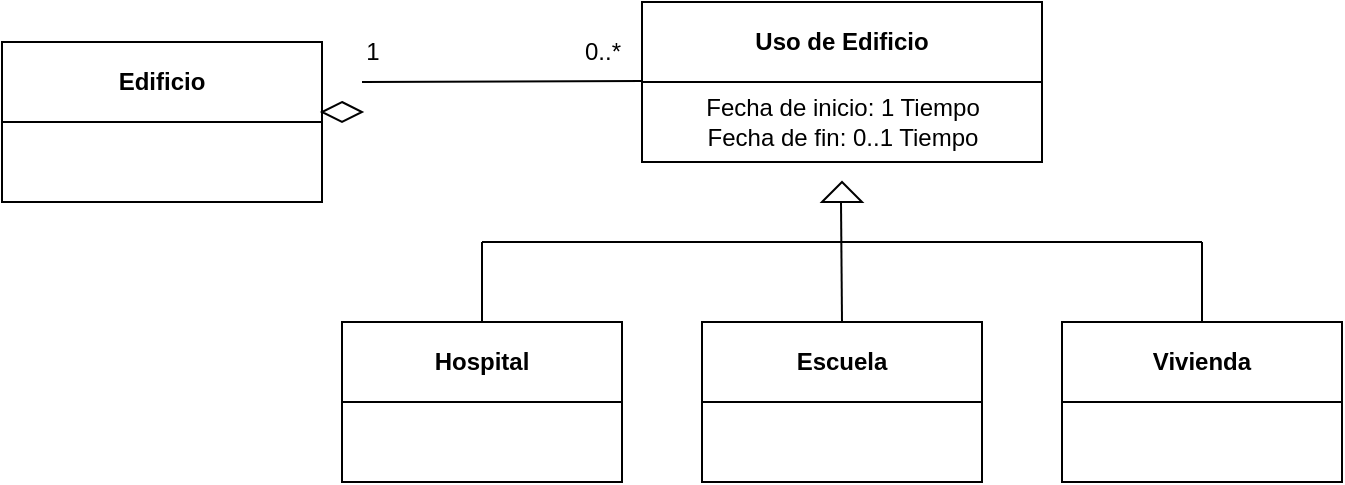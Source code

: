 <mxfile>
    <diagram id="pVd6EReYh5jeVpZMovDf" name="Página-1">
        <mxGraphModel dx="571" dy="427" grid="1" gridSize="10" guides="1" tooltips="1" connect="1" arrows="1" fold="1" page="1" pageScale="1" pageWidth="827" pageHeight="1169" math="0" shadow="0">
            <root>
                <mxCell id="0"/>
                <mxCell id="1" parent="0"/>
                <mxCell id="6" value="Edificio" style="swimlane;whiteSpace=wrap;html=1;startSize=40;" vertex="1" parent="1">
                    <mxGeometry x="40" y="60" width="160" height="80" as="geometry"/>
                </mxCell>
                <mxCell id="7" value="Uso de Edificio" style="swimlane;whiteSpace=wrap;html=1;startSize=40;" vertex="1" parent="1">
                    <mxGeometry x="360" y="40" width="200" height="80" as="geometry"/>
                </mxCell>
                <mxCell id="8" value="Fecha de inicio: 1 Tiempo&lt;br/&gt;Fecha de fin: 0..1 Tiempo" style="text;html=1;align=center;verticalAlign=middle;resizable=0;points=[];autosize=1;strokeColor=none;fillColor=none;" vertex="1" parent="7">
                    <mxGeometry x="20" y="40" width="160" height="40" as="geometry"/>
                </mxCell>
                <mxCell id="9" value="" style="rhombus;whiteSpace=wrap;html=1;direction=east;" vertex="1" parent="1">
                    <mxGeometry x="200" y="90" width="20" height="10" as="geometry"/>
                </mxCell>
                <mxCell id="10" value="" style="endArrow=none;html=1;" edge="1" parent="1">
                    <mxGeometry width="50" height="50" relative="1" as="geometry">
                        <mxPoint x="220" y="80" as="sourcePoint"/>
                        <mxPoint x="360" y="79.5" as="targetPoint"/>
                    </mxGeometry>
                </mxCell>
                <mxCell id="11" value="1" style="text;html=1;align=center;verticalAlign=middle;resizable=0;points=[];autosize=1;strokeColor=none;fillColor=none;" vertex="1" parent="1">
                    <mxGeometry x="210" y="50" width="30" height="30" as="geometry"/>
                </mxCell>
                <mxCell id="12" value="0..*" style="text;html=1;align=center;verticalAlign=middle;resizable=0;points=[];autosize=1;strokeColor=none;fillColor=none;" vertex="1" parent="1">
                    <mxGeometry x="320" y="50" width="40" height="30" as="geometry"/>
                </mxCell>
                <mxCell id="13" value="" style="triangle;whiteSpace=wrap;html=1;direction=north;" vertex="1" parent="1">
                    <mxGeometry x="450" y="130" width="20" height="10" as="geometry"/>
                </mxCell>
                <mxCell id="14" value="" style="endArrow=none;html=1;" edge="1" parent="1">
                    <mxGeometry width="50" height="50" relative="1" as="geometry">
                        <mxPoint x="460" y="200" as="sourcePoint"/>
                        <mxPoint x="459.5" y="140" as="targetPoint"/>
                    </mxGeometry>
                </mxCell>
                <mxCell id="15" value="" style="endArrow=none;html=1;" edge="1" parent="1">
                    <mxGeometry width="50" height="50" relative="1" as="geometry">
                        <mxPoint x="280" y="160" as="sourcePoint"/>
                        <mxPoint x="640" y="160" as="targetPoint"/>
                    </mxGeometry>
                </mxCell>
                <mxCell id="16" value="" style="endArrow=none;html=1;" edge="1" parent="1">
                    <mxGeometry width="50" height="50" relative="1" as="geometry">
                        <mxPoint x="280" y="200" as="sourcePoint"/>
                        <mxPoint x="280" y="160" as="targetPoint"/>
                    </mxGeometry>
                </mxCell>
                <mxCell id="17" value="" style="endArrow=none;html=1;" edge="1" parent="1">
                    <mxGeometry width="50" height="50" relative="1" as="geometry">
                        <mxPoint x="640" y="160" as="sourcePoint"/>
                        <mxPoint x="640" y="200" as="targetPoint"/>
                    </mxGeometry>
                </mxCell>
                <mxCell id="20" value="Hospital" style="swimlane;whiteSpace=wrap;html=1;startSize=40;" vertex="1" parent="1">
                    <mxGeometry x="210" y="200" width="140" height="80" as="geometry"/>
                </mxCell>
                <mxCell id="21" value="Escuela" style="swimlane;whiteSpace=wrap;html=1;startSize=40;" vertex="1" parent="1">
                    <mxGeometry x="390" y="200" width="140" height="80" as="geometry"/>
                </mxCell>
                <mxCell id="22" value="Vivienda" style="swimlane;whiteSpace=wrap;html=1;startSize=40;" vertex="1" parent="1">
                    <mxGeometry x="570" y="200" width="140" height="80" as="geometry"/>
                </mxCell>
            </root>
        </mxGraphModel>
    </diagram>
</mxfile>